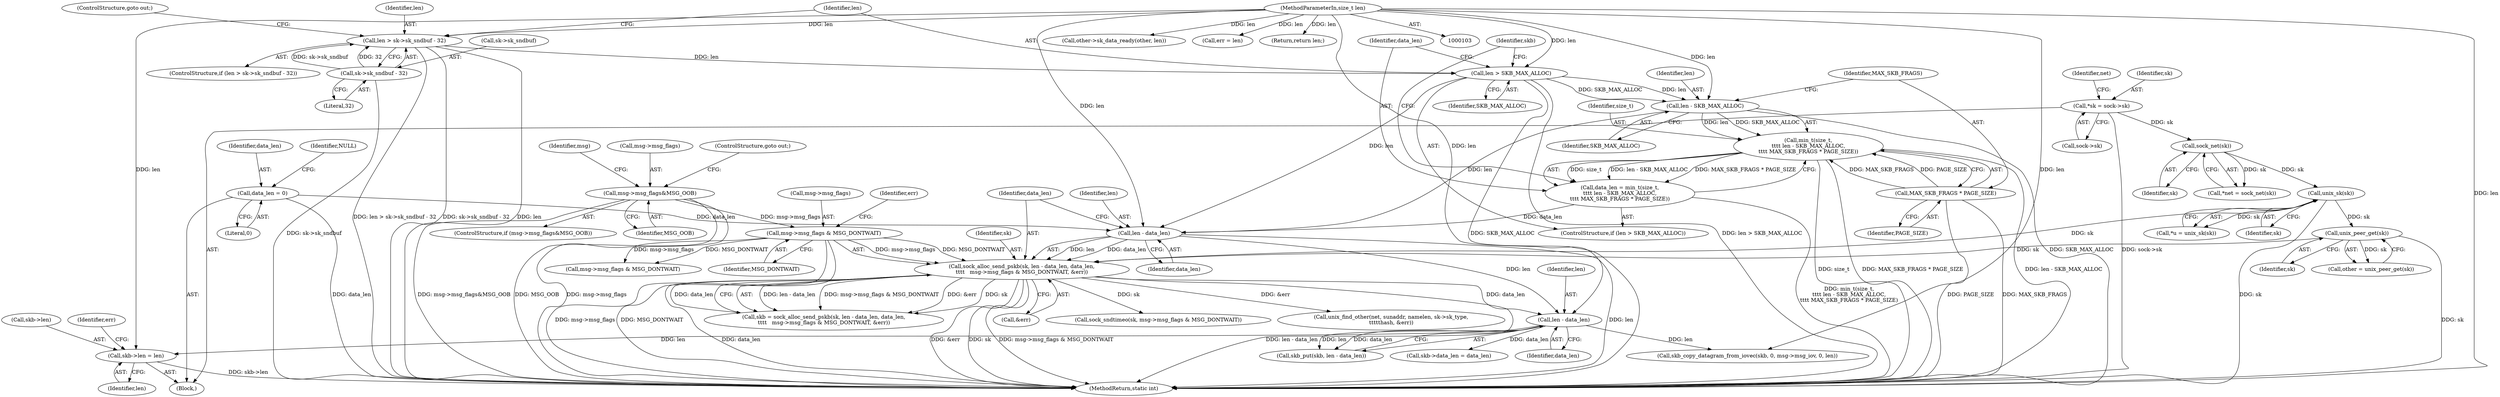 digraph "0_linux_e0e3cea46d31d23dc40df0a49a7a2c04fe8edfea_0@pointer" {
"1000332" [label="(Call,skb->len = len)"];
"1000324" [label="(Call,len - data_len)"];
"1000283" [label="(Call,len - data_len)"];
"1000266" [label="(Call,len > SKB_MAX_ALLOC)"];
"1000257" [label="(Call,len > sk->sk_sndbuf - 32)"];
"1000107" [label="(MethodParameterIn,size_t len)"];
"1000259" [label="(Call,sk->sk_sndbuf - 32)"];
"1000273" [label="(Call,len - SKB_MAX_ALLOC)"];
"1000151" [label="(Call,data_len = 0)"];
"1000269" [label="(Call,data_len = min_t(size_t,\n\t\t\t\t len - SKB_MAX_ALLOC,\n\t\t\t\t MAX_SKB_FRAGS * PAGE_SIZE))"];
"1000271" [label="(Call,min_t(size_t,\n\t\t\t\t len - SKB_MAX_ALLOC,\n\t\t\t\t MAX_SKB_FRAGS * PAGE_SIZE))"];
"1000276" [label="(Call,MAX_SKB_FRAGS * PAGE_SIZE)"];
"1000281" [label="(Call,sock_alloc_send_pskb(sk, len - data_len, data_len,\n\t\t\t\t   msg->msg_flags & MSG_DONTWAIT, &err))"];
"1000226" [label="(Call,unix_peer_get(sk))"];
"1000128" [label="(Call,unix_sk(sk))"];
"1000123" [label="(Call,sock_net(sk))"];
"1000115" [label="(Call,*sk = sock->sk)"];
"1000287" [label="(Call,msg->msg_flags & MSG_DONTWAIT)"];
"1000187" [label="(Call,msg->msg_flags&MSG_OOB)"];
"1000322" [label="(Call,skb_put(skb, len - data_len))"];
"1000291" [label="(Identifier,MSG_DONTWAIT)"];
"1000269" [label="(Call,data_len = min_t(size_t,\n\t\t\t\t len - SKB_MAX_ALLOC,\n\t\t\t\t MAX_SKB_FRAGS * PAGE_SIZE))"];
"1000267" [label="(Identifier,len)"];
"1000274" [label="(Identifier,len)"];
"1000264" [label="(ControlStructure,goto out;)"];
"1000129" [label="(Identifier,sk)"];
"1000271" [label="(Call,min_t(size_t,\n\t\t\t\t len - SKB_MAX_ALLOC,\n\t\t\t\t MAX_SKB_FRAGS * PAGE_SIZE))"];
"1000336" [label="(Identifier,len)"];
"1000552" [label="(Call,other->sk_data_ready(other, len))"];
"1000265" [label="(ControlStructure,if (len > SKB_MAX_ALLOC))"];
"1000293" [label="(Identifier,err)"];
"1000339" [label="(Call,skb_copy_datagram_from_iovec(skb, 0, msg->msg_iov, 0, len))"];
"1000282" [label="(Identifier,sk)"];
"1000286" [label="(Identifier,data_len)"];
"1000325" [label="(Identifier,len)"];
"1000268" [label="(Identifier,SKB_MAX_ALLOC)"];
"1000580" [label="(MethodReturn,static int)"];
"1000266" [label="(Call,len > SKB_MAX_ALLOC)"];
"1000258" [label="(Identifier,len)"];
"1000333" [label="(Call,skb->len)"];
"1000283" [label="(Call,len - data_len)"];
"1000156" [label="(Identifier,NULL)"];
"1000263" [label="(Literal,32)"];
"1000224" [label="(Call,other = unix_peer_get(sk))"];
"1000324" [label="(Call,len - data_len)"];
"1000273" [label="(Call,len - SKB_MAX_ALLOC)"];
"1000281" [label="(Call,sock_alloc_send_pskb(sk, len - data_len, data_len,\n\t\t\t\t   msg->msg_flags & MSG_DONTWAIT, &err))"];
"1000288" [label="(Call,msg->msg_flags)"];
"1000256" [label="(ControlStructure,if (len > sk->sk_sndbuf - 32))"];
"1000326" [label="(Identifier,data_len)"];
"1000115" [label="(Call,*sk = sock->sk)"];
"1000276" [label="(Call,MAX_SKB_FRAGS * PAGE_SIZE)"];
"1000122" [label="(Identifier,net)"];
"1000270" [label="(Identifier,data_len)"];
"1000126" [label="(Call,*u = unix_sk(sk))"];
"1000260" [label="(Call,sk->sk_sndbuf)"];
"1000280" [label="(Identifier,skb)"];
"1000292" [label="(Call,&err)"];
"1000226" [label="(Call,unix_peer_get(sk))"];
"1000117" [label="(Call,sock->sk)"];
"1000352" [label="(Call,sock_sndtimeo(sk, msg->msg_flags & MSG_DONTWAIT))"];
"1000186" [label="(ControlStructure,if (msg->msg_flags&MSG_OOB))"];
"1000287" [label="(Call,msg->msg_flags & MSG_DONTWAIT)"];
"1000354" [label="(Call,msg->msg_flags & MSG_DONTWAIT)"];
"1000284" [label="(Identifier,len)"];
"1000128" [label="(Call,unix_sk(sk))"];
"1000123" [label="(Call,sock_net(sk))"];
"1000124" [label="(Identifier,sk)"];
"1000116" [label="(Identifier,sk)"];
"1000332" [label="(Call,skb->len = len)"];
"1000107" [label="(MethodParameterIn,size_t len)"];
"1000272" [label="(Identifier,size_t)"];
"1000227" [label="(Identifier,sk)"];
"1000187" [label="(Call,msg->msg_flags&MSG_OOB)"];
"1000191" [label="(Identifier,MSG_OOB)"];
"1000188" [label="(Call,msg->msg_flags)"];
"1000275" [label="(Identifier,SKB_MAX_ALLOC)"];
"1000259" [label="(Call,sk->sk_sndbuf - 32)"];
"1000327" [label="(Call,skb->data_len = data_len)"];
"1000152" [label="(Identifier,data_len)"];
"1000375" [label="(Call,unix_find_other(net, sunaddr, namelen, sk->sk_type,\n\t\t\t\t\thash, &err))"];
"1000285" [label="(Identifier,data_len)"];
"1000278" [label="(Identifier,PAGE_SIZE)"];
"1000397" [label="(Call,err = len)"];
"1000192" [label="(ControlStructure,goto out;)"];
"1000257" [label="(Call,len > sk->sk_sndbuf - 32)"];
"1000338" [label="(Identifier,err)"];
"1000561" [label="(Return,return len;)"];
"1000121" [label="(Call,*net = sock_net(sk))"];
"1000195" [label="(Identifier,msg)"];
"1000279" [label="(Call,skb = sock_alloc_send_pskb(sk, len - data_len, data_len,\n\t\t\t\t   msg->msg_flags & MSG_DONTWAIT, &err))"];
"1000108" [label="(Block,)"];
"1000153" [label="(Literal,0)"];
"1000277" [label="(Identifier,MAX_SKB_FRAGS)"];
"1000151" [label="(Call,data_len = 0)"];
"1000332" -> "1000108"  [label="AST: "];
"1000332" -> "1000336"  [label="CFG: "];
"1000333" -> "1000332"  [label="AST: "];
"1000336" -> "1000332"  [label="AST: "];
"1000338" -> "1000332"  [label="CFG: "];
"1000332" -> "1000580"  [label="DDG: skb->len"];
"1000324" -> "1000332"  [label="DDG: len"];
"1000107" -> "1000332"  [label="DDG: len"];
"1000324" -> "1000322"  [label="AST: "];
"1000324" -> "1000326"  [label="CFG: "];
"1000325" -> "1000324"  [label="AST: "];
"1000326" -> "1000324"  [label="AST: "];
"1000322" -> "1000324"  [label="CFG: "];
"1000324" -> "1000322"  [label="DDG: len"];
"1000324" -> "1000322"  [label="DDG: data_len"];
"1000283" -> "1000324"  [label="DDG: len"];
"1000107" -> "1000324"  [label="DDG: len"];
"1000281" -> "1000324"  [label="DDG: data_len"];
"1000324" -> "1000327"  [label="DDG: data_len"];
"1000324" -> "1000339"  [label="DDG: len"];
"1000283" -> "1000281"  [label="AST: "];
"1000283" -> "1000285"  [label="CFG: "];
"1000284" -> "1000283"  [label="AST: "];
"1000285" -> "1000283"  [label="AST: "];
"1000286" -> "1000283"  [label="CFG: "];
"1000283" -> "1000580"  [label="DDG: len"];
"1000283" -> "1000281"  [label="DDG: len"];
"1000283" -> "1000281"  [label="DDG: data_len"];
"1000266" -> "1000283"  [label="DDG: len"];
"1000273" -> "1000283"  [label="DDG: len"];
"1000107" -> "1000283"  [label="DDG: len"];
"1000151" -> "1000283"  [label="DDG: data_len"];
"1000269" -> "1000283"  [label="DDG: data_len"];
"1000266" -> "1000265"  [label="AST: "];
"1000266" -> "1000268"  [label="CFG: "];
"1000267" -> "1000266"  [label="AST: "];
"1000268" -> "1000266"  [label="AST: "];
"1000270" -> "1000266"  [label="CFG: "];
"1000280" -> "1000266"  [label="CFG: "];
"1000266" -> "1000580"  [label="DDG: SKB_MAX_ALLOC"];
"1000266" -> "1000580"  [label="DDG: len > SKB_MAX_ALLOC"];
"1000257" -> "1000266"  [label="DDG: len"];
"1000107" -> "1000266"  [label="DDG: len"];
"1000266" -> "1000273"  [label="DDG: len"];
"1000266" -> "1000273"  [label="DDG: SKB_MAX_ALLOC"];
"1000257" -> "1000256"  [label="AST: "];
"1000257" -> "1000259"  [label="CFG: "];
"1000258" -> "1000257"  [label="AST: "];
"1000259" -> "1000257"  [label="AST: "];
"1000264" -> "1000257"  [label="CFG: "];
"1000267" -> "1000257"  [label="CFG: "];
"1000257" -> "1000580"  [label="DDG: sk->sk_sndbuf - 32"];
"1000257" -> "1000580"  [label="DDG: len"];
"1000257" -> "1000580"  [label="DDG: len > sk->sk_sndbuf - 32"];
"1000107" -> "1000257"  [label="DDG: len"];
"1000259" -> "1000257"  [label="DDG: sk->sk_sndbuf"];
"1000259" -> "1000257"  [label="DDG: 32"];
"1000107" -> "1000103"  [label="AST: "];
"1000107" -> "1000580"  [label="DDG: len"];
"1000107" -> "1000273"  [label="DDG: len"];
"1000107" -> "1000339"  [label="DDG: len"];
"1000107" -> "1000397"  [label="DDG: len"];
"1000107" -> "1000552"  [label="DDG: len"];
"1000107" -> "1000561"  [label="DDG: len"];
"1000259" -> "1000263"  [label="CFG: "];
"1000260" -> "1000259"  [label="AST: "];
"1000263" -> "1000259"  [label="AST: "];
"1000259" -> "1000580"  [label="DDG: sk->sk_sndbuf"];
"1000273" -> "1000271"  [label="AST: "];
"1000273" -> "1000275"  [label="CFG: "];
"1000274" -> "1000273"  [label="AST: "];
"1000275" -> "1000273"  [label="AST: "];
"1000277" -> "1000273"  [label="CFG: "];
"1000273" -> "1000580"  [label="DDG: SKB_MAX_ALLOC"];
"1000273" -> "1000271"  [label="DDG: len"];
"1000273" -> "1000271"  [label="DDG: SKB_MAX_ALLOC"];
"1000151" -> "1000108"  [label="AST: "];
"1000151" -> "1000153"  [label="CFG: "];
"1000152" -> "1000151"  [label="AST: "];
"1000153" -> "1000151"  [label="AST: "];
"1000156" -> "1000151"  [label="CFG: "];
"1000151" -> "1000580"  [label="DDG: data_len"];
"1000269" -> "1000265"  [label="AST: "];
"1000269" -> "1000271"  [label="CFG: "];
"1000270" -> "1000269"  [label="AST: "];
"1000271" -> "1000269"  [label="AST: "];
"1000280" -> "1000269"  [label="CFG: "];
"1000269" -> "1000580"  [label="DDG: min_t(size_t,\n\t\t\t\t len - SKB_MAX_ALLOC,\n\t\t\t\t MAX_SKB_FRAGS * PAGE_SIZE)"];
"1000271" -> "1000269"  [label="DDG: size_t"];
"1000271" -> "1000269"  [label="DDG: len - SKB_MAX_ALLOC"];
"1000271" -> "1000269"  [label="DDG: MAX_SKB_FRAGS * PAGE_SIZE"];
"1000271" -> "1000276"  [label="CFG: "];
"1000272" -> "1000271"  [label="AST: "];
"1000276" -> "1000271"  [label="AST: "];
"1000271" -> "1000580"  [label="DDG: MAX_SKB_FRAGS * PAGE_SIZE"];
"1000271" -> "1000580"  [label="DDG: len - SKB_MAX_ALLOC"];
"1000271" -> "1000580"  [label="DDG: size_t"];
"1000276" -> "1000271"  [label="DDG: MAX_SKB_FRAGS"];
"1000276" -> "1000271"  [label="DDG: PAGE_SIZE"];
"1000276" -> "1000278"  [label="CFG: "];
"1000277" -> "1000276"  [label="AST: "];
"1000278" -> "1000276"  [label="AST: "];
"1000276" -> "1000580"  [label="DDG: PAGE_SIZE"];
"1000276" -> "1000580"  [label="DDG: MAX_SKB_FRAGS"];
"1000281" -> "1000279"  [label="AST: "];
"1000281" -> "1000292"  [label="CFG: "];
"1000282" -> "1000281"  [label="AST: "];
"1000286" -> "1000281"  [label="AST: "];
"1000287" -> "1000281"  [label="AST: "];
"1000292" -> "1000281"  [label="AST: "];
"1000279" -> "1000281"  [label="CFG: "];
"1000281" -> "1000580"  [label="DDG: data_len"];
"1000281" -> "1000580"  [label="DDG: &err"];
"1000281" -> "1000580"  [label="DDG: sk"];
"1000281" -> "1000580"  [label="DDG: msg->msg_flags & MSG_DONTWAIT"];
"1000281" -> "1000580"  [label="DDG: len - data_len"];
"1000281" -> "1000279"  [label="DDG: len - data_len"];
"1000281" -> "1000279"  [label="DDG: msg->msg_flags & MSG_DONTWAIT"];
"1000281" -> "1000279"  [label="DDG: &err"];
"1000281" -> "1000279"  [label="DDG: sk"];
"1000281" -> "1000279"  [label="DDG: data_len"];
"1000226" -> "1000281"  [label="DDG: sk"];
"1000128" -> "1000281"  [label="DDG: sk"];
"1000287" -> "1000281"  [label="DDG: msg->msg_flags"];
"1000287" -> "1000281"  [label="DDG: MSG_DONTWAIT"];
"1000281" -> "1000352"  [label="DDG: sk"];
"1000281" -> "1000375"  [label="DDG: &err"];
"1000226" -> "1000224"  [label="AST: "];
"1000226" -> "1000227"  [label="CFG: "];
"1000227" -> "1000226"  [label="AST: "];
"1000224" -> "1000226"  [label="CFG: "];
"1000226" -> "1000580"  [label="DDG: sk"];
"1000226" -> "1000224"  [label="DDG: sk"];
"1000128" -> "1000226"  [label="DDG: sk"];
"1000128" -> "1000126"  [label="AST: "];
"1000128" -> "1000129"  [label="CFG: "];
"1000129" -> "1000128"  [label="AST: "];
"1000126" -> "1000128"  [label="CFG: "];
"1000128" -> "1000580"  [label="DDG: sk"];
"1000128" -> "1000126"  [label="DDG: sk"];
"1000123" -> "1000128"  [label="DDG: sk"];
"1000123" -> "1000121"  [label="AST: "];
"1000123" -> "1000124"  [label="CFG: "];
"1000124" -> "1000123"  [label="AST: "];
"1000121" -> "1000123"  [label="CFG: "];
"1000123" -> "1000121"  [label="DDG: sk"];
"1000115" -> "1000123"  [label="DDG: sk"];
"1000115" -> "1000108"  [label="AST: "];
"1000115" -> "1000117"  [label="CFG: "];
"1000116" -> "1000115"  [label="AST: "];
"1000117" -> "1000115"  [label="AST: "];
"1000122" -> "1000115"  [label="CFG: "];
"1000115" -> "1000580"  [label="DDG: sock->sk"];
"1000287" -> "1000291"  [label="CFG: "];
"1000288" -> "1000287"  [label="AST: "];
"1000291" -> "1000287"  [label="AST: "];
"1000293" -> "1000287"  [label="CFG: "];
"1000287" -> "1000580"  [label="DDG: MSG_DONTWAIT"];
"1000287" -> "1000580"  [label="DDG: msg->msg_flags"];
"1000187" -> "1000287"  [label="DDG: msg->msg_flags"];
"1000287" -> "1000354"  [label="DDG: msg->msg_flags"];
"1000287" -> "1000354"  [label="DDG: MSG_DONTWAIT"];
"1000187" -> "1000186"  [label="AST: "];
"1000187" -> "1000191"  [label="CFG: "];
"1000188" -> "1000187"  [label="AST: "];
"1000191" -> "1000187"  [label="AST: "];
"1000192" -> "1000187"  [label="CFG: "];
"1000195" -> "1000187"  [label="CFG: "];
"1000187" -> "1000580"  [label="DDG: msg->msg_flags"];
"1000187" -> "1000580"  [label="DDG: msg->msg_flags&MSG_OOB"];
"1000187" -> "1000580"  [label="DDG: MSG_OOB"];
}
